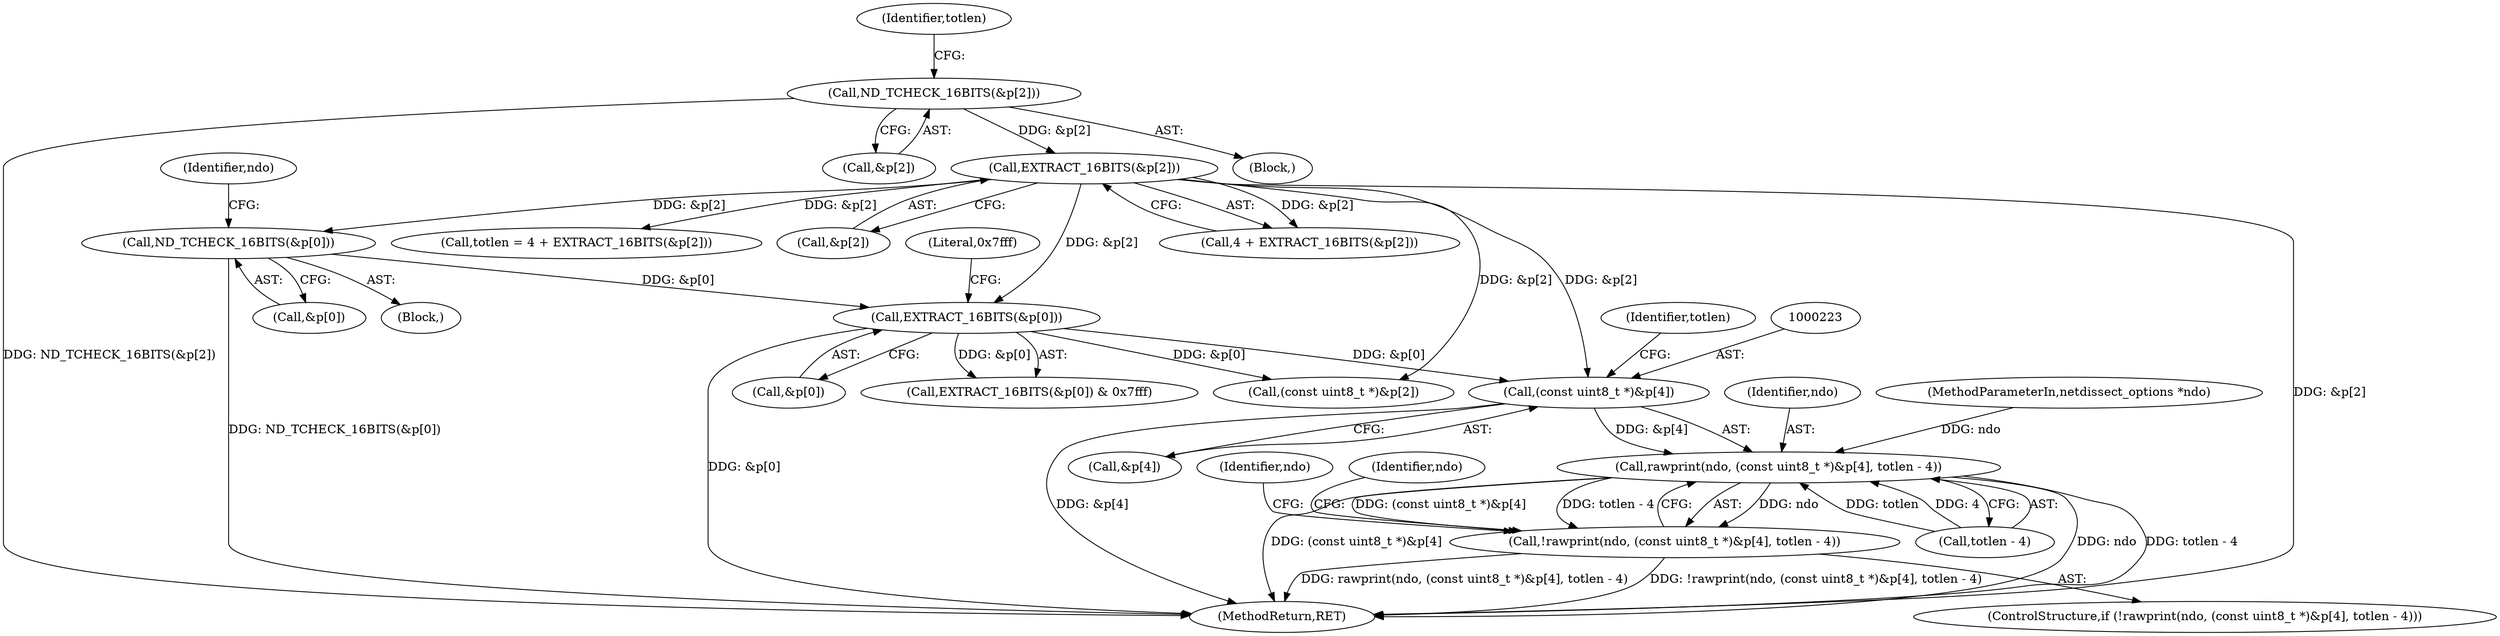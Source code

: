 digraph "0_tcpdump_e0a5a02b0fc1900a69d6c37ed0aab36fb8494e6d@pointer" {
"1000222" [label="(Call,(const uint8_t *)&p[4])"];
"1000163" [label="(Call,EXTRACT_16BITS(&p[0]))"];
"1000131" [label="(Call,EXTRACT_16BITS(&p[2]))"];
"1000122" [label="(Call,ND_TCHECK_16BITS(&p[2]))"];
"1000151" [label="(Call,ND_TCHECK_16BITS(&p[0]))"];
"1000220" [label="(Call,rawprint(ndo, (const uint8_t *)&p[4], totlen - 4))"];
"1000219" [label="(Call,!rawprint(ndo, (const uint8_t *)&p[4], totlen - 4))"];
"1000123" [label="(Call,&p[2])"];
"1000219" [label="(Call,!rawprint(ndo, (const uint8_t *)&p[4], totlen - 4))"];
"1000131" [label="(Call,EXTRACT_16BITS(&p[2]))"];
"1000224" [label="(Call,&p[4])"];
"1000222" [label="(Call,(const uint8_t *)&p[4])"];
"1000221" [label="(Identifier,ndo)"];
"1000234" [label="(Identifier,ndo)"];
"1000122" [label="(Call,ND_TCHECK_16BITS(&p[2]))"];
"1000164" [label="(Call,&p[0])"];
"1000163" [label="(Call,EXTRACT_16BITS(&p[0]))"];
"1000248" [label="(MethodReturn,RET)"];
"1000168" [label="(Literal,0x7fff)"];
"1000162" [label="(Call,EXTRACT_16BITS(&p[0]) & 0x7fff)"];
"1000218" [label="(ControlStructure,if (!rawprint(ndo, (const uint8_t *)&p[4], totlen - 4)))"];
"1000152" [label="(Call,&p[0])"];
"1000127" [label="(Call,totlen = 4 + EXTRACT_16BITS(&p[2]))"];
"1000132" [label="(Call,&p[2])"];
"1000195" [label="(Call,(const uint8_t *)&p[2])"];
"1000229" [label="(Identifier,totlen)"];
"1000220" [label="(Call,rawprint(ndo, (const uint8_t *)&p[4], totlen - 4))"];
"1000128" [label="(Identifier,totlen)"];
"1000158" [label="(Identifier,ndo)"];
"1000101" [label="(MethodParameterIn,netdissect_options *ndo)"];
"1000151" [label="(Call,ND_TCHECK_16BITS(&p[0]))"];
"1000239" [label="(Identifier,ndo)"];
"1000129" [label="(Call,4 + EXTRACT_16BITS(&p[2]))"];
"1000104" [label="(Block,)"];
"1000121" [label="(Block,)"];
"1000228" [label="(Call,totlen - 4)"];
"1000222" -> "1000220"  [label="AST: "];
"1000222" -> "1000224"  [label="CFG: "];
"1000223" -> "1000222"  [label="AST: "];
"1000224" -> "1000222"  [label="AST: "];
"1000229" -> "1000222"  [label="CFG: "];
"1000222" -> "1000248"  [label="DDG: &p[4]"];
"1000222" -> "1000220"  [label="DDG: &p[4]"];
"1000163" -> "1000222"  [label="DDG: &p[0]"];
"1000131" -> "1000222"  [label="DDG: &p[2]"];
"1000163" -> "1000162"  [label="AST: "];
"1000163" -> "1000164"  [label="CFG: "];
"1000164" -> "1000163"  [label="AST: "];
"1000168" -> "1000163"  [label="CFG: "];
"1000163" -> "1000248"  [label="DDG: &p[0]"];
"1000163" -> "1000162"  [label="DDG: &p[0]"];
"1000131" -> "1000163"  [label="DDG: &p[2]"];
"1000151" -> "1000163"  [label="DDG: &p[0]"];
"1000163" -> "1000195"  [label="DDG: &p[0]"];
"1000131" -> "1000129"  [label="AST: "];
"1000131" -> "1000132"  [label="CFG: "];
"1000132" -> "1000131"  [label="AST: "];
"1000129" -> "1000131"  [label="CFG: "];
"1000131" -> "1000248"  [label="DDG: &p[2]"];
"1000131" -> "1000127"  [label="DDG: &p[2]"];
"1000131" -> "1000129"  [label="DDG: &p[2]"];
"1000122" -> "1000131"  [label="DDG: &p[2]"];
"1000131" -> "1000151"  [label="DDG: &p[2]"];
"1000131" -> "1000195"  [label="DDG: &p[2]"];
"1000122" -> "1000121"  [label="AST: "];
"1000122" -> "1000123"  [label="CFG: "];
"1000123" -> "1000122"  [label="AST: "];
"1000128" -> "1000122"  [label="CFG: "];
"1000122" -> "1000248"  [label="DDG: ND_TCHECK_16BITS(&p[2])"];
"1000151" -> "1000104"  [label="AST: "];
"1000151" -> "1000152"  [label="CFG: "];
"1000152" -> "1000151"  [label="AST: "];
"1000158" -> "1000151"  [label="CFG: "];
"1000151" -> "1000248"  [label="DDG: ND_TCHECK_16BITS(&p[0])"];
"1000220" -> "1000219"  [label="AST: "];
"1000220" -> "1000228"  [label="CFG: "];
"1000221" -> "1000220"  [label="AST: "];
"1000228" -> "1000220"  [label="AST: "];
"1000219" -> "1000220"  [label="CFG: "];
"1000220" -> "1000248"  [label="DDG: ndo"];
"1000220" -> "1000248"  [label="DDG: totlen - 4"];
"1000220" -> "1000248"  [label="DDG: (const uint8_t *)&p[4]"];
"1000220" -> "1000219"  [label="DDG: ndo"];
"1000220" -> "1000219"  [label="DDG: (const uint8_t *)&p[4]"];
"1000220" -> "1000219"  [label="DDG: totlen - 4"];
"1000101" -> "1000220"  [label="DDG: ndo"];
"1000228" -> "1000220"  [label="DDG: totlen"];
"1000228" -> "1000220"  [label="DDG: 4"];
"1000219" -> "1000218"  [label="AST: "];
"1000234" -> "1000219"  [label="CFG: "];
"1000239" -> "1000219"  [label="CFG: "];
"1000219" -> "1000248"  [label="DDG: !rawprint(ndo, (const uint8_t *)&p[4], totlen - 4)"];
"1000219" -> "1000248"  [label="DDG: rawprint(ndo, (const uint8_t *)&p[4], totlen - 4)"];
}
